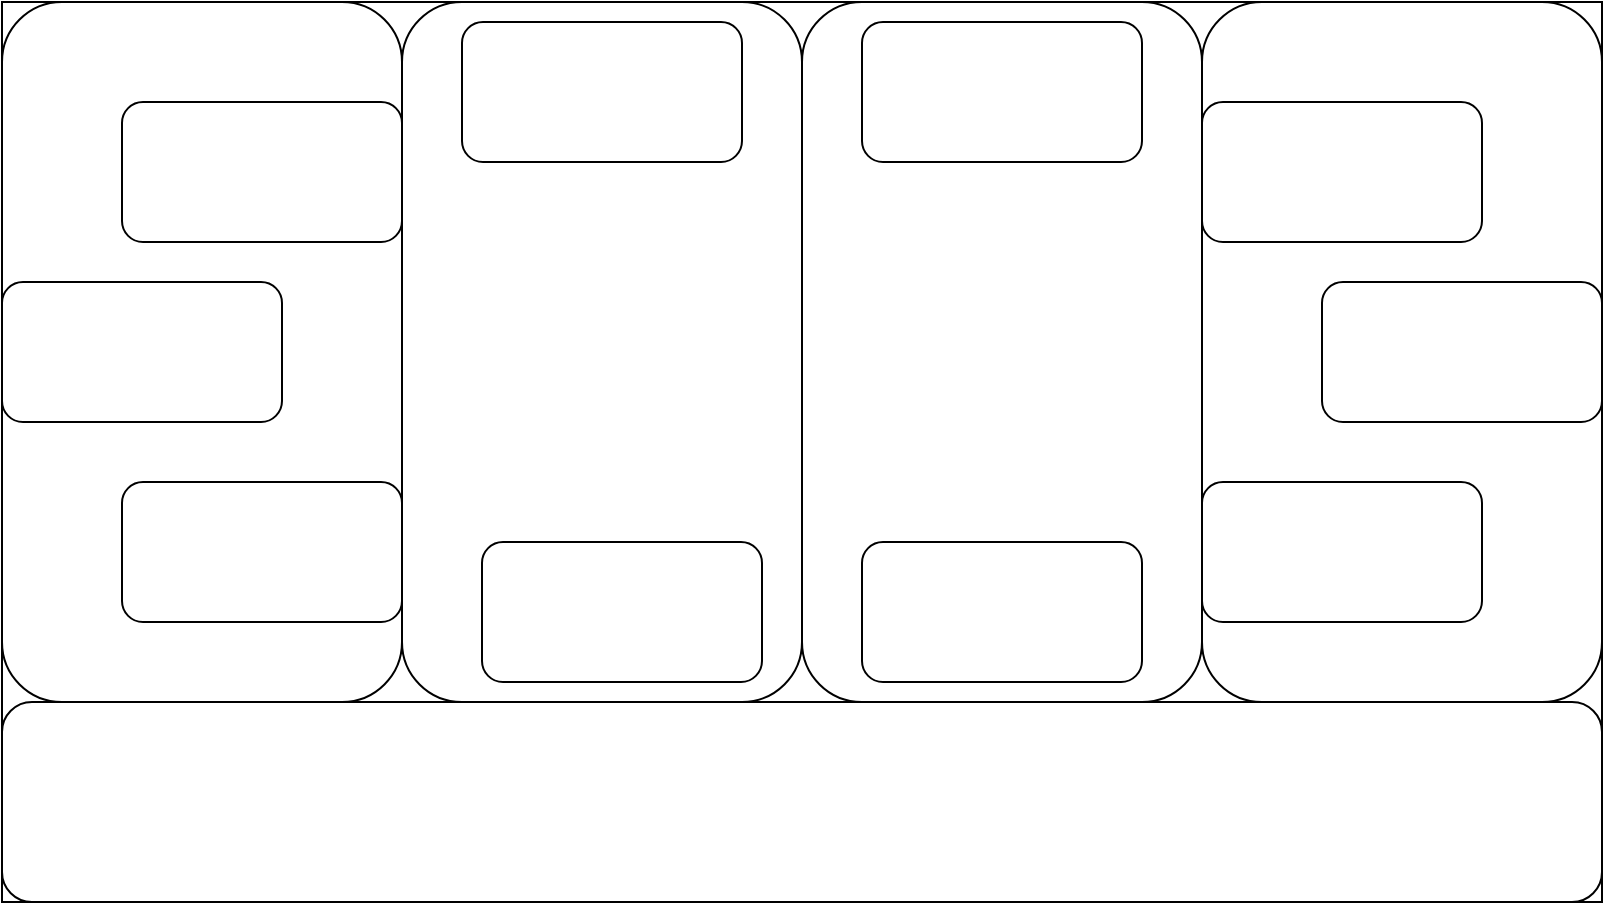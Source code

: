 <mxfile version="13.0.3" type="device"><diagram id="zucxDpeyzhv5lUZmfFu5" name="Page-1"><mxGraphModel dx="1176" dy="844" grid="1" gridSize="10" guides="1" tooltips="1" connect="1" arrows="1" fold="1" page="1" pageScale="1" pageWidth="1100" pageHeight="850" math="0" shadow="0"><root><mxCell id="0"/><mxCell id="1" parent="0"/><mxCell id="dpgFOqyjNZXyqcYRBocE-1" value="" style="rounded=0;whiteSpace=wrap;html=1;" vertex="1" parent="1"><mxGeometry x="150" y="200" width="800" height="450" as="geometry"/></mxCell><mxCell id="dpgFOqyjNZXyqcYRBocE-2" value="" style="rounded=1;whiteSpace=wrap;html=1;" vertex="1" parent="1"><mxGeometry x="550" y="200" width="200" height="350" as="geometry"/></mxCell><mxCell id="dpgFOqyjNZXyqcYRBocE-3" value="" style="rounded=1;whiteSpace=wrap;html=1;" vertex="1" parent="1"><mxGeometry x="150" y="550" width="800" height="100" as="geometry"/></mxCell><mxCell id="dpgFOqyjNZXyqcYRBocE-7" value="" style="rounded=1;whiteSpace=wrap;html=1;" vertex="1" parent="1"><mxGeometry x="750" y="200" width="200" height="350" as="geometry"/></mxCell><mxCell id="dpgFOqyjNZXyqcYRBocE-8" value="" style="rounded=1;whiteSpace=wrap;html=1;" vertex="1" parent="1"><mxGeometry x="350" y="200" width="200" height="350" as="geometry"/></mxCell><mxCell id="dpgFOqyjNZXyqcYRBocE-9" value="" style="rounded=1;whiteSpace=wrap;html=1;" vertex="1" parent="1"><mxGeometry x="150" y="200" width="200" height="350" as="geometry"/></mxCell><mxCell id="dpgFOqyjNZXyqcYRBocE-10" value="" style="rounded=1;whiteSpace=wrap;html=1;" vertex="1" parent="1"><mxGeometry x="580" y="470" width="140" height="70" as="geometry"/></mxCell><mxCell id="dpgFOqyjNZXyqcYRBocE-12" value="" style="rounded=1;whiteSpace=wrap;html=1;" vertex="1" parent="1"><mxGeometry x="750" y="440" width="140" height="70" as="geometry"/></mxCell><mxCell id="dpgFOqyjNZXyqcYRBocE-13" value="" style="rounded=1;whiteSpace=wrap;html=1;" vertex="1" parent="1"><mxGeometry x="810" y="340" width="140" height="70" as="geometry"/></mxCell><mxCell id="dpgFOqyjNZXyqcYRBocE-14" value="" style="rounded=1;whiteSpace=wrap;html=1;" vertex="1" parent="1"><mxGeometry x="750" y="250" width="140" height="70" as="geometry"/></mxCell><mxCell id="dpgFOqyjNZXyqcYRBocE-15" value="" style="rounded=1;whiteSpace=wrap;html=1;" vertex="1" parent="1"><mxGeometry x="580" y="210" width="140" height="70" as="geometry"/></mxCell><mxCell id="dpgFOqyjNZXyqcYRBocE-16" value="" style="rounded=1;whiteSpace=wrap;html=1;" vertex="1" parent="1"><mxGeometry x="380" y="210" width="140" height="70" as="geometry"/></mxCell><mxCell id="dpgFOqyjNZXyqcYRBocE-17" value="" style="rounded=1;whiteSpace=wrap;html=1;" vertex="1" parent="1"><mxGeometry x="390" y="470" width="140" height="70" as="geometry"/></mxCell><mxCell id="dpgFOqyjNZXyqcYRBocE-18" value="" style="rounded=1;whiteSpace=wrap;html=1;" vertex="1" parent="1"><mxGeometry x="210" y="440" width="140" height="70" as="geometry"/></mxCell><mxCell id="dpgFOqyjNZXyqcYRBocE-19" value="" style="rounded=1;whiteSpace=wrap;html=1;" vertex="1" parent="1"><mxGeometry x="150" y="340" width="140" height="70" as="geometry"/></mxCell><mxCell id="dpgFOqyjNZXyqcYRBocE-20" value="" style="rounded=1;whiteSpace=wrap;html=1;" vertex="1" parent="1"><mxGeometry x="210" y="250" width="140" height="70" as="geometry"/></mxCell></root></mxGraphModel></diagram></mxfile>